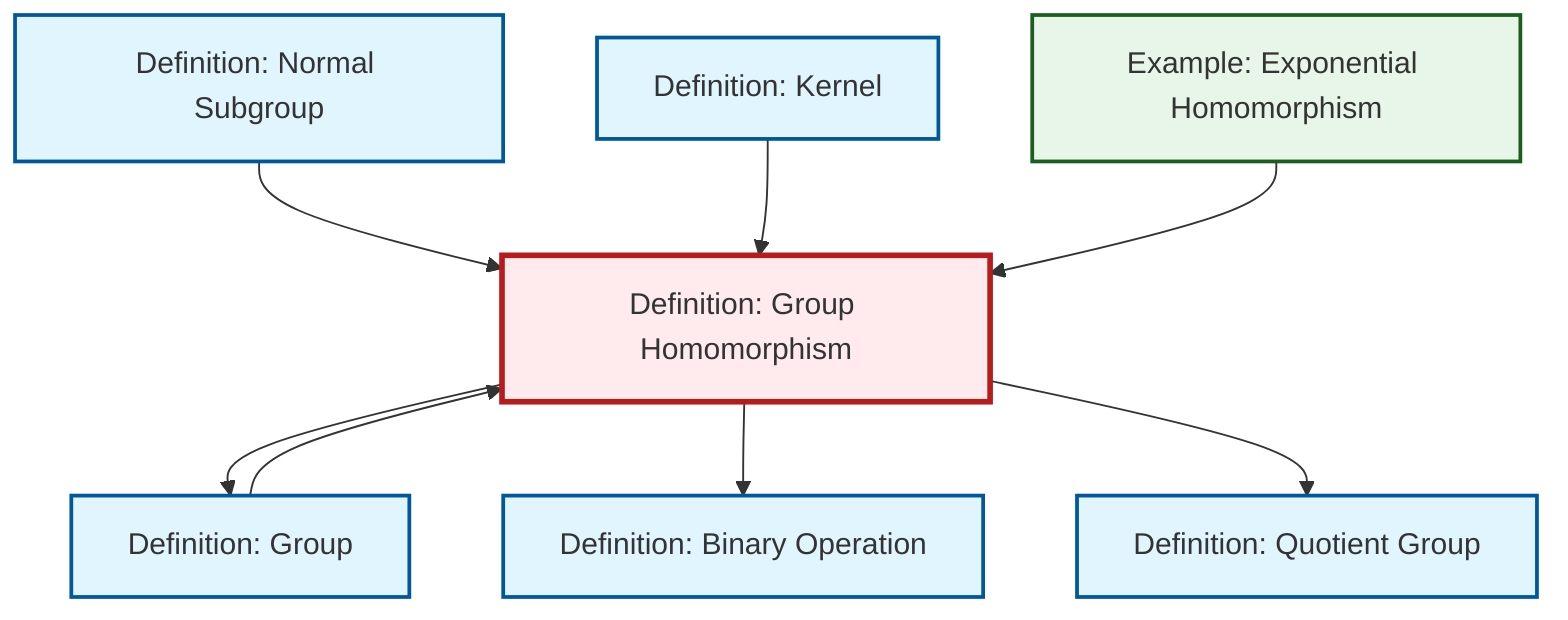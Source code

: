 graph TD
    classDef definition fill:#e1f5fe,stroke:#01579b,stroke-width:2px
    classDef theorem fill:#f3e5f5,stroke:#4a148c,stroke-width:2px
    classDef axiom fill:#fff3e0,stroke:#e65100,stroke-width:2px
    classDef example fill:#e8f5e9,stroke:#1b5e20,stroke-width:2px
    classDef current fill:#ffebee,stroke:#b71c1c,stroke-width:3px
    ex-exponential-homomorphism["Example: Exponential Homomorphism"]:::example
    def-group["Definition: Group"]:::definition
    def-homomorphism["Definition: Group Homomorphism"]:::definition
    def-quotient-group["Definition: Quotient Group"]:::definition
    def-binary-operation["Definition: Binary Operation"]:::definition
    def-normal-subgroup["Definition: Normal Subgroup"]:::definition
    def-kernel["Definition: Kernel"]:::definition
    def-normal-subgroup --> def-homomorphism
    def-homomorphism --> def-group
    def-kernel --> def-homomorphism
    ex-exponential-homomorphism --> def-homomorphism
    def-homomorphism --> def-binary-operation
    def-homomorphism --> def-quotient-group
    def-group --> def-homomorphism
    class def-homomorphism current